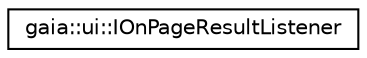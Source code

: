 digraph G
{
  edge [fontname="Helvetica",fontsize="10",labelfontname="Helvetica",labelfontsize="10"];
  node [fontname="Helvetica",fontsize="10",shape=record];
  rankdir=LR;
  Node1 [label="gaia::ui::IOnPageResultListener",height=0.2,width=0.4,color="black", fillcolor="white", style="filled",URL="$d4/de6/classgaia_1_1ui_1_1_i_on_page_result_listener.html",tooltip="Interface definition for a class that will be called when the container&#39;s Page receives a page result..."];
}
